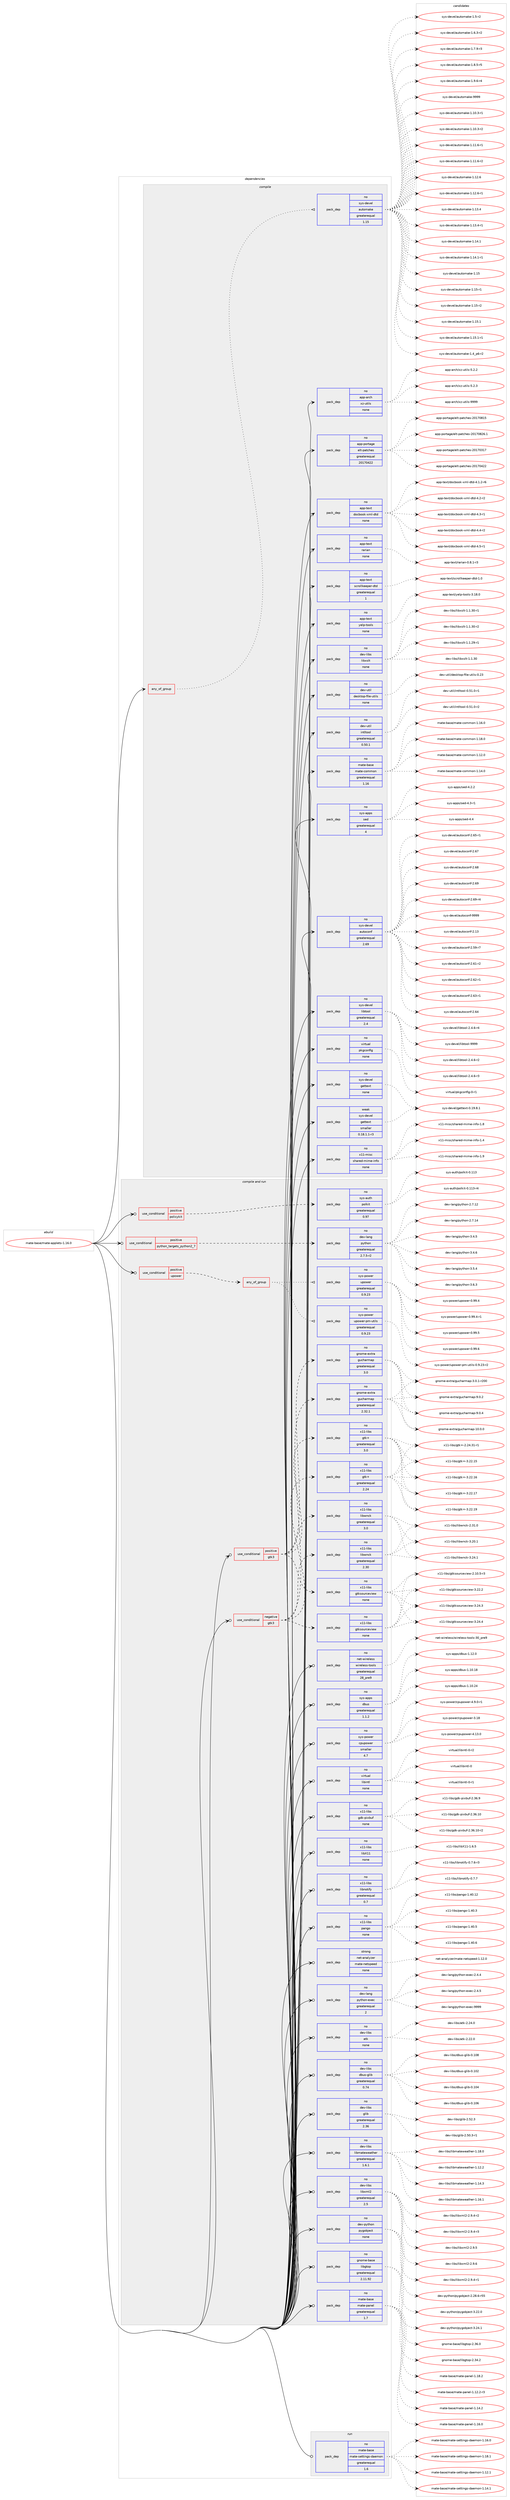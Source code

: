 digraph prolog {

# *************
# Graph options
# *************

newrank=true;
concentrate=true;
compound=true;
graph [rankdir=LR,fontname=Helvetica,fontsize=10,ranksep=1.5];#, ranksep=2.5, nodesep=0.2];
edge  [arrowhead=vee];
node  [fontname=Helvetica,fontsize=10];

# **********
# The ebuild
# **********

subgraph cluster_leftcol {
color=gray;
rank=same;
label=<<i>ebuild</i>>;
id [label="mate-base/mate-applets-1.16.0", color=red, width=4, href="../mate-base/mate-applets-1.16.0.svg"];
}

# ****************
# The dependencies
# ****************

subgraph cluster_midcol {
color=gray;
label=<<i>dependencies</i>>;
subgraph cluster_compile {
fillcolor="#eeeeee";
style=filled;
label=<<i>compile</i>>;
subgraph any5083 {
dependency345400 [label=<<TABLE BORDER="0" CELLBORDER="1" CELLSPACING="0" CELLPADDING="4"><TR><TD CELLPADDING="10">any_of_group</TD></TR></TABLE>>, shape=none, color=red];subgraph pack254135 {
dependency345401 [label=<<TABLE BORDER="0" CELLBORDER="1" CELLSPACING="0" CELLPADDING="4" WIDTH="220"><TR><TD ROWSPAN="6" CELLPADDING="30">pack_dep</TD></TR><TR><TD WIDTH="110">no</TD></TR><TR><TD>sys-devel</TD></TR><TR><TD>automake</TD></TR><TR><TD>greaterequal</TD></TR><TR><TD>1.15</TD></TR></TABLE>>, shape=none, color=blue];
}
dependency345400:e -> dependency345401:w [weight=20,style="dotted",arrowhead="oinv"];
}
id:e -> dependency345400:w [weight=20,style="solid",arrowhead="vee"];
subgraph pack254136 {
dependency345402 [label=<<TABLE BORDER="0" CELLBORDER="1" CELLSPACING="0" CELLPADDING="4" WIDTH="220"><TR><TD ROWSPAN="6" CELLPADDING="30">pack_dep</TD></TR><TR><TD WIDTH="110">no</TD></TR><TR><TD>app-arch</TD></TR><TR><TD>xz-utils</TD></TR><TR><TD>none</TD></TR><TR><TD></TD></TR></TABLE>>, shape=none, color=blue];
}
id:e -> dependency345402:w [weight=20,style="solid",arrowhead="vee"];
subgraph pack254137 {
dependency345403 [label=<<TABLE BORDER="0" CELLBORDER="1" CELLSPACING="0" CELLPADDING="4" WIDTH="220"><TR><TD ROWSPAN="6" CELLPADDING="30">pack_dep</TD></TR><TR><TD WIDTH="110">no</TD></TR><TR><TD>app-portage</TD></TR><TR><TD>elt-patches</TD></TR><TR><TD>greaterequal</TD></TR><TR><TD>20170422</TD></TR></TABLE>>, shape=none, color=blue];
}
id:e -> dependency345403:w [weight=20,style="solid",arrowhead="vee"];
subgraph pack254138 {
dependency345404 [label=<<TABLE BORDER="0" CELLBORDER="1" CELLSPACING="0" CELLPADDING="4" WIDTH="220"><TR><TD ROWSPAN="6" CELLPADDING="30">pack_dep</TD></TR><TR><TD WIDTH="110">no</TD></TR><TR><TD>app-text</TD></TR><TR><TD>docbook-xml-dtd</TD></TR><TR><TD>none</TD></TR><TR><TD></TD></TR></TABLE>>, shape=none, color=blue];
}
id:e -> dependency345404:w [weight=20,style="solid",arrowhead="vee"];
subgraph pack254139 {
dependency345405 [label=<<TABLE BORDER="0" CELLBORDER="1" CELLSPACING="0" CELLPADDING="4" WIDTH="220"><TR><TD ROWSPAN="6" CELLPADDING="30">pack_dep</TD></TR><TR><TD WIDTH="110">no</TD></TR><TR><TD>app-text</TD></TR><TR><TD>rarian</TD></TR><TR><TD>none</TD></TR><TR><TD></TD></TR></TABLE>>, shape=none, color=blue];
}
id:e -> dependency345405:w [weight=20,style="solid",arrowhead="vee"];
subgraph pack254140 {
dependency345406 [label=<<TABLE BORDER="0" CELLBORDER="1" CELLSPACING="0" CELLPADDING="4" WIDTH="220"><TR><TD ROWSPAN="6" CELLPADDING="30">pack_dep</TD></TR><TR><TD WIDTH="110">no</TD></TR><TR><TD>app-text</TD></TR><TR><TD>scrollkeeper-dtd</TD></TR><TR><TD>greaterequal</TD></TR><TR><TD>1</TD></TR></TABLE>>, shape=none, color=blue];
}
id:e -> dependency345406:w [weight=20,style="solid",arrowhead="vee"];
subgraph pack254141 {
dependency345407 [label=<<TABLE BORDER="0" CELLBORDER="1" CELLSPACING="0" CELLPADDING="4" WIDTH="220"><TR><TD ROWSPAN="6" CELLPADDING="30">pack_dep</TD></TR><TR><TD WIDTH="110">no</TD></TR><TR><TD>app-text</TD></TR><TR><TD>yelp-tools</TD></TR><TR><TD>none</TD></TR><TR><TD></TD></TR></TABLE>>, shape=none, color=blue];
}
id:e -> dependency345407:w [weight=20,style="solid",arrowhead="vee"];
subgraph pack254142 {
dependency345408 [label=<<TABLE BORDER="0" CELLBORDER="1" CELLSPACING="0" CELLPADDING="4" WIDTH="220"><TR><TD ROWSPAN="6" CELLPADDING="30">pack_dep</TD></TR><TR><TD WIDTH="110">no</TD></TR><TR><TD>dev-libs</TD></TR><TR><TD>libxslt</TD></TR><TR><TD>none</TD></TR><TR><TD></TD></TR></TABLE>>, shape=none, color=blue];
}
id:e -> dependency345408:w [weight=20,style="solid",arrowhead="vee"];
subgraph pack254143 {
dependency345409 [label=<<TABLE BORDER="0" CELLBORDER="1" CELLSPACING="0" CELLPADDING="4" WIDTH="220"><TR><TD ROWSPAN="6" CELLPADDING="30">pack_dep</TD></TR><TR><TD WIDTH="110">no</TD></TR><TR><TD>dev-util</TD></TR><TR><TD>desktop-file-utils</TD></TR><TR><TD>none</TD></TR><TR><TD></TD></TR></TABLE>>, shape=none, color=blue];
}
id:e -> dependency345409:w [weight=20,style="solid",arrowhead="vee"];
subgraph pack254144 {
dependency345410 [label=<<TABLE BORDER="0" CELLBORDER="1" CELLSPACING="0" CELLPADDING="4" WIDTH="220"><TR><TD ROWSPAN="6" CELLPADDING="30">pack_dep</TD></TR><TR><TD WIDTH="110">no</TD></TR><TR><TD>dev-util</TD></TR><TR><TD>intltool</TD></TR><TR><TD>greaterequal</TD></TR><TR><TD>0.50.1</TD></TR></TABLE>>, shape=none, color=blue];
}
id:e -> dependency345410:w [weight=20,style="solid",arrowhead="vee"];
subgraph pack254145 {
dependency345411 [label=<<TABLE BORDER="0" CELLBORDER="1" CELLSPACING="0" CELLPADDING="4" WIDTH="220"><TR><TD ROWSPAN="6" CELLPADDING="30">pack_dep</TD></TR><TR><TD WIDTH="110">no</TD></TR><TR><TD>mate-base</TD></TR><TR><TD>mate-common</TD></TR><TR><TD>greaterequal</TD></TR><TR><TD>1.16</TD></TR></TABLE>>, shape=none, color=blue];
}
id:e -> dependency345411:w [weight=20,style="solid",arrowhead="vee"];
subgraph pack254146 {
dependency345412 [label=<<TABLE BORDER="0" CELLBORDER="1" CELLSPACING="0" CELLPADDING="4" WIDTH="220"><TR><TD ROWSPAN="6" CELLPADDING="30">pack_dep</TD></TR><TR><TD WIDTH="110">no</TD></TR><TR><TD>sys-apps</TD></TR><TR><TD>sed</TD></TR><TR><TD>greaterequal</TD></TR><TR><TD>4</TD></TR></TABLE>>, shape=none, color=blue];
}
id:e -> dependency345412:w [weight=20,style="solid",arrowhead="vee"];
subgraph pack254147 {
dependency345413 [label=<<TABLE BORDER="0" CELLBORDER="1" CELLSPACING="0" CELLPADDING="4" WIDTH="220"><TR><TD ROWSPAN="6" CELLPADDING="30">pack_dep</TD></TR><TR><TD WIDTH="110">no</TD></TR><TR><TD>sys-devel</TD></TR><TR><TD>autoconf</TD></TR><TR><TD>greaterequal</TD></TR><TR><TD>2.69</TD></TR></TABLE>>, shape=none, color=blue];
}
id:e -> dependency345413:w [weight=20,style="solid",arrowhead="vee"];
subgraph pack254148 {
dependency345414 [label=<<TABLE BORDER="0" CELLBORDER="1" CELLSPACING="0" CELLPADDING="4" WIDTH="220"><TR><TD ROWSPAN="6" CELLPADDING="30">pack_dep</TD></TR><TR><TD WIDTH="110">no</TD></TR><TR><TD>sys-devel</TD></TR><TR><TD>gettext</TD></TR><TR><TD>none</TD></TR><TR><TD></TD></TR></TABLE>>, shape=none, color=blue];
}
id:e -> dependency345414:w [weight=20,style="solid",arrowhead="vee"];
subgraph pack254149 {
dependency345415 [label=<<TABLE BORDER="0" CELLBORDER="1" CELLSPACING="0" CELLPADDING="4" WIDTH="220"><TR><TD ROWSPAN="6" CELLPADDING="30">pack_dep</TD></TR><TR><TD WIDTH="110">no</TD></TR><TR><TD>sys-devel</TD></TR><TR><TD>libtool</TD></TR><TR><TD>greaterequal</TD></TR><TR><TD>2.4</TD></TR></TABLE>>, shape=none, color=blue];
}
id:e -> dependency345415:w [weight=20,style="solid",arrowhead="vee"];
subgraph pack254150 {
dependency345416 [label=<<TABLE BORDER="0" CELLBORDER="1" CELLSPACING="0" CELLPADDING="4" WIDTH="220"><TR><TD ROWSPAN="6" CELLPADDING="30">pack_dep</TD></TR><TR><TD WIDTH="110">no</TD></TR><TR><TD>virtual</TD></TR><TR><TD>pkgconfig</TD></TR><TR><TD>none</TD></TR><TR><TD></TD></TR></TABLE>>, shape=none, color=blue];
}
id:e -> dependency345416:w [weight=20,style="solid",arrowhead="vee"];
subgraph pack254151 {
dependency345417 [label=<<TABLE BORDER="0" CELLBORDER="1" CELLSPACING="0" CELLPADDING="4" WIDTH="220"><TR><TD ROWSPAN="6" CELLPADDING="30">pack_dep</TD></TR><TR><TD WIDTH="110">no</TD></TR><TR><TD>x11-misc</TD></TR><TR><TD>shared-mime-info</TD></TR><TR><TD>none</TD></TR><TR><TD></TD></TR></TABLE>>, shape=none, color=blue];
}
id:e -> dependency345417:w [weight=20,style="solid",arrowhead="vee"];
subgraph pack254152 {
dependency345418 [label=<<TABLE BORDER="0" CELLBORDER="1" CELLSPACING="0" CELLPADDING="4" WIDTH="220"><TR><TD ROWSPAN="6" CELLPADDING="30">pack_dep</TD></TR><TR><TD WIDTH="110">weak</TD></TR><TR><TD>sys-devel</TD></TR><TR><TD>gettext</TD></TR><TR><TD>smaller</TD></TR><TR><TD>0.18.1.1-r3</TD></TR></TABLE>>, shape=none, color=blue];
}
id:e -> dependency345418:w [weight=20,style="solid",arrowhead="vee"];
}
subgraph cluster_compileandrun {
fillcolor="#eeeeee";
style=filled;
label=<<i>compile and run</i>>;
subgraph cond86081 {
dependency345419 [label=<<TABLE BORDER="0" CELLBORDER="1" CELLSPACING="0" CELLPADDING="4"><TR><TD ROWSPAN="3" CELLPADDING="10">use_conditional</TD></TR><TR><TD>negative</TD></TR><TR><TD>gtk3</TD></TR></TABLE>>, shape=none, color=red];
subgraph pack254153 {
dependency345420 [label=<<TABLE BORDER="0" CELLBORDER="1" CELLSPACING="0" CELLPADDING="4" WIDTH="220"><TR><TD ROWSPAN="6" CELLPADDING="30">pack_dep</TD></TR><TR><TD WIDTH="110">no</TD></TR><TR><TD>gnome-extra</TD></TR><TR><TD>gucharmap</TD></TR><TR><TD>greaterequal</TD></TR><TR><TD>2.32.1</TD></TR></TABLE>>, shape=none, color=blue];
}
dependency345419:e -> dependency345420:w [weight=20,style="dashed",arrowhead="vee"];
subgraph pack254154 {
dependency345421 [label=<<TABLE BORDER="0" CELLBORDER="1" CELLSPACING="0" CELLPADDING="4" WIDTH="220"><TR><TD ROWSPAN="6" CELLPADDING="30">pack_dep</TD></TR><TR><TD WIDTH="110">no</TD></TR><TR><TD>x11-libs</TD></TR><TR><TD>gtk+</TD></TR><TR><TD>greaterequal</TD></TR><TR><TD>2.24</TD></TR></TABLE>>, shape=none, color=blue];
}
dependency345419:e -> dependency345421:w [weight=20,style="dashed",arrowhead="vee"];
subgraph pack254155 {
dependency345422 [label=<<TABLE BORDER="0" CELLBORDER="1" CELLSPACING="0" CELLPADDING="4" WIDTH="220"><TR><TD ROWSPAN="6" CELLPADDING="30">pack_dep</TD></TR><TR><TD WIDTH="110">no</TD></TR><TR><TD>x11-libs</TD></TR><TR><TD>gtksourceview</TD></TR><TR><TD>none</TD></TR><TR><TD></TD></TR></TABLE>>, shape=none, color=blue];
}
dependency345419:e -> dependency345422:w [weight=20,style="dashed",arrowhead="vee"];
subgraph pack254156 {
dependency345423 [label=<<TABLE BORDER="0" CELLBORDER="1" CELLSPACING="0" CELLPADDING="4" WIDTH="220"><TR><TD ROWSPAN="6" CELLPADDING="30">pack_dep</TD></TR><TR><TD WIDTH="110">no</TD></TR><TR><TD>x11-libs</TD></TR><TR><TD>libwnck</TD></TR><TR><TD>greaterequal</TD></TR><TR><TD>2.30</TD></TR></TABLE>>, shape=none, color=blue];
}
dependency345419:e -> dependency345423:w [weight=20,style="dashed",arrowhead="vee"];
}
id:e -> dependency345419:w [weight=20,style="solid",arrowhead="odotvee"];
subgraph cond86082 {
dependency345424 [label=<<TABLE BORDER="0" CELLBORDER="1" CELLSPACING="0" CELLPADDING="4"><TR><TD ROWSPAN="3" CELLPADDING="10">use_conditional</TD></TR><TR><TD>positive</TD></TR><TR><TD>gtk3</TD></TR></TABLE>>, shape=none, color=red];
subgraph pack254157 {
dependency345425 [label=<<TABLE BORDER="0" CELLBORDER="1" CELLSPACING="0" CELLPADDING="4" WIDTH="220"><TR><TD ROWSPAN="6" CELLPADDING="30">pack_dep</TD></TR><TR><TD WIDTH="110">no</TD></TR><TR><TD>gnome-extra</TD></TR><TR><TD>gucharmap</TD></TR><TR><TD>greaterequal</TD></TR><TR><TD>3.0</TD></TR></TABLE>>, shape=none, color=blue];
}
dependency345424:e -> dependency345425:w [weight=20,style="dashed",arrowhead="vee"];
subgraph pack254158 {
dependency345426 [label=<<TABLE BORDER="0" CELLBORDER="1" CELLSPACING="0" CELLPADDING="4" WIDTH="220"><TR><TD ROWSPAN="6" CELLPADDING="30">pack_dep</TD></TR><TR><TD WIDTH="110">no</TD></TR><TR><TD>x11-libs</TD></TR><TR><TD>gtk+</TD></TR><TR><TD>greaterequal</TD></TR><TR><TD>3.0</TD></TR></TABLE>>, shape=none, color=blue];
}
dependency345424:e -> dependency345426:w [weight=20,style="dashed",arrowhead="vee"];
subgraph pack254159 {
dependency345427 [label=<<TABLE BORDER="0" CELLBORDER="1" CELLSPACING="0" CELLPADDING="4" WIDTH="220"><TR><TD ROWSPAN="6" CELLPADDING="30">pack_dep</TD></TR><TR><TD WIDTH="110">no</TD></TR><TR><TD>x11-libs</TD></TR><TR><TD>gtksourceview</TD></TR><TR><TD>none</TD></TR><TR><TD></TD></TR></TABLE>>, shape=none, color=blue];
}
dependency345424:e -> dependency345427:w [weight=20,style="dashed",arrowhead="vee"];
subgraph pack254160 {
dependency345428 [label=<<TABLE BORDER="0" CELLBORDER="1" CELLSPACING="0" CELLPADDING="4" WIDTH="220"><TR><TD ROWSPAN="6" CELLPADDING="30">pack_dep</TD></TR><TR><TD WIDTH="110">no</TD></TR><TR><TD>x11-libs</TD></TR><TR><TD>libwnck</TD></TR><TR><TD>greaterequal</TD></TR><TR><TD>3.0</TD></TR></TABLE>>, shape=none, color=blue];
}
dependency345424:e -> dependency345428:w [weight=20,style="dashed",arrowhead="vee"];
}
id:e -> dependency345424:w [weight=20,style="solid",arrowhead="odotvee"];
subgraph cond86083 {
dependency345429 [label=<<TABLE BORDER="0" CELLBORDER="1" CELLSPACING="0" CELLPADDING="4"><TR><TD ROWSPAN="3" CELLPADDING="10">use_conditional</TD></TR><TR><TD>positive</TD></TR><TR><TD>policykit</TD></TR></TABLE>>, shape=none, color=red];
subgraph pack254161 {
dependency345430 [label=<<TABLE BORDER="0" CELLBORDER="1" CELLSPACING="0" CELLPADDING="4" WIDTH="220"><TR><TD ROWSPAN="6" CELLPADDING="30">pack_dep</TD></TR><TR><TD WIDTH="110">no</TD></TR><TR><TD>sys-auth</TD></TR><TR><TD>polkit</TD></TR><TR><TD>greaterequal</TD></TR><TR><TD>0.97</TD></TR></TABLE>>, shape=none, color=blue];
}
dependency345429:e -> dependency345430:w [weight=20,style="dashed",arrowhead="vee"];
}
id:e -> dependency345429:w [weight=20,style="solid",arrowhead="odotvee"];
subgraph cond86084 {
dependency345431 [label=<<TABLE BORDER="0" CELLBORDER="1" CELLSPACING="0" CELLPADDING="4"><TR><TD ROWSPAN="3" CELLPADDING="10">use_conditional</TD></TR><TR><TD>positive</TD></TR><TR><TD>python_targets_python2_7</TD></TR></TABLE>>, shape=none, color=red];
subgraph pack254162 {
dependency345432 [label=<<TABLE BORDER="0" CELLBORDER="1" CELLSPACING="0" CELLPADDING="4" WIDTH="220"><TR><TD ROWSPAN="6" CELLPADDING="30">pack_dep</TD></TR><TR><TD WIDTH="110">no</TD></TR><TR><TD>dev-lang</TD></TR><TR><TD>python</TD></TR><TR><TD>greaterequal</TD></TR><TR><TD>2.7.5-r2</TD></TR></TABLE>>, shape=none, color=blue];
}
dependency345431:e -> dependency345432:w [weight=20,style="dashed",arrowhead="vee"];
}
id:e -> dependency345431:w [weight=20,style="solid",arrowhead="odotvee"];
subgraph cond86085 {
dependency345433 [label=<<TABLE BORDER="0" CELLBORDER="1" CELLSPACING="0" CELLPADDING="4"><TR><TD ROWSPAN="3" CELLPADDING="10">use_conditional</TD></TR><TR><TD>positive</TD></TR><TR><TD>upower</TD></TR></TABLE>>, shape=none, color=red];
subgraph any5084 {
dependency345434 [label=<<TABLE BORDER="0" CELLBORDER="1" CELLSPACING="0" CELLPADDING="4"><TR><TD CELLPADDING="10">any_of_group</TD></TR></TABLE>>, shape=none, color=red];subgraph pack254163 {
dependency345435 [label=<<TABLE BORDER="0" CELLBORDER="1" CELLSPACING="0" CELLPADDING="4" WIDTH="220"><TR><TD ROWSPAN="6" CELLPADDING="30">pack_dep</TD></TR><TR><TD WIDTH="110">no</TD></TR><TR><TD>sys-power</TD></TR><TR><TD>upower</TD></TR><TR><TD>greaterequal</TD></TR><TR><TD>0.9.23</TD></TR></TABLE>>, shape=none, color=blue];
}
dependency345434:e -> dependency345435:w [weight=20,style="dotted",arrowhead="oinv"];
subgraph pack254164 {
dependency345436 [label=<<TABLE BORDER="0" CELLBORDER="1" CELLSPACING="0" CELLPADDING="4" WIDTH="220"><TR><TD ROWSPAN="6" CELLPADDING="30">pack_dep</TD></TR><TR><TD WIDTH="110">no</TD></TR><TR><TD>sys-power</TD></TR><TR><TD>upower-pm-utils</TD></TR><TR><TD>greaterequal</TD></TR><TR><TD>0.9.23</TD></TR></TABLE>>, shape=none, color=blue];
}
dependency345434:e -> dependency345436:w [weight=20,style="dotted",arrowhead="oinv"];
}
dependency345433:e -> dependency345434:w [weight=20,style="dashed",arrowhead="vee"];
}
id:e -> dependency345433:w [weight=20,style="solid",arrowhead="odotvee"];
subgraph pack254165 {
dependency345437 [label=<<TABLE BORDER="0" CELLBORDER="1" CELLSPACING="0" CELLPADDING="4" WIDTH="220"><TR><TD ROWSPAN="6" CELLPADDING="30">pack_dep</TD></TR><TR><TD WIDTH="110">no</TD></TR><TR><TD>dev-lang</TD></TR><TR><TD>python-exec</TD></TR><TR><TD>greaterequal</TD></TR><TR><TD>2</TD></TR></TABLE>>, shape=none, color=blue];
}
id:e -> dependency345437:w [weight=20,style="solid",arrowhead="odotvee"];
subgraph pack254166 {
dependency345438 [label=<<TABLE BORDER="0" CELLBORDER="1" CELLSPACING="0" CELLPADDING="4" WIDTH="220"><TR><TD ROWSPAN="6" CELLPADDING="30">pack_dep</TD></TR><TR><TD WIDTH="110">no</TD></TR><TR><TD>dev-libs</TD></TR><TR><TD>atk</TD></TR><TR><TD>none</TD></TR><TR><TD></TD></TR></TABLE>>, shape=none, color=blue];
}
id:e -> dependency345438:w [weight=20,style="solid",arrowhead="odotvee"];
subgraph pack254167 {
dependency345439 [label=<<TABLE BORDER="0" CELLBORDER="1" CELLSPACING="0" CELLPADDING="4" WIDTH="220"><TR><TD ROWSPAN="6" CELLPADDING="30">pack_dep</TD></TR><TR><TD WIDTH="110">no</TD></TR><TR><TD>dev-libs</TD></TR><TR><TD>dbus-glib</TD></TR><TR><TD>greaterequal</TD></TR><TR><TD>0.74</TD></TR></TABLE>>, shape=none, color=blue];
}
id:e -> dependency345439:w [weight=20,style="solid",arrowhead="odotvee"];
subgraph pack254168 {
dependency345440 [label=<<TABLE BORDER="0" CELLBORDER="1" CELLSPACING="0" CELLPADDING="4" WIDTH="220"><TR><TD ROWSPAN="6" CELLPADDING="30">pack_dep</TD></TR><TR><TD WIDTH="110">no</TD></TR><TR><TD>dev-libs</TD></TR><TR><TD>glib</TD></TR><TR><TD>greaterequal</TD></TR><TR><TD>2.36</TD></TR></TABLE>>, shape=none, color=blue];
}
id:e -> dependency345440:w [weight=20,style="solid",arrowhead="odotvee"];
subgraph pack254169 {
dependency345441 [label=<<TABLE BORDER="0" CELLBORDER="1" CELLSPACING="0" CELLPADDING="4" WIDTH="220"><TR><TD ROWSPAN="6" CELLPADDING="30">pack_dep</TD></TR><TR><TD WIDTH="110">no</TD></TR><TR><TD>dev-libs</TD></TR><TR><TD>libmateweather</TD></TR><TR><TD>greaterequal</TD></TR><TR><TD>1.6.1</TD></TR></TABLE>>, shape=none, color=blue];
}
id:e -> dependency345441:w [weight=20,style="solid",arrowhead="odotvee"];
subgraph pack254170 {
dependency345442 [label=<<TABLE BORDER="0" CELLBORDER="1" CELLSPACING="0" CELLPADDING="4" WIDTH="220"><TR><TD ROWSPAN="6" CELLPADDING="30">pack_dep</TD></TR><TR><TD WIDTH="110">no</TD></TR><TR><TD>dev-libs</TD></TR><TR><TD>libxml2</TD></TR><TR><TD>greaterequal</TD></TR><TR><TD>2.5</TD></TR></TABLE>>, shape=none, color=blue];
}
id:e -> dependency345442:w [weight=20,style="solid",arrowhead="odotvee"];
subgraph pack254171 {
dependency345443 [label=<<TABLE BORDER="0" CELLBORDER="1" CELLSPACING="0" CELLPADDING="4" WIDTH="220"><TR><TD ROWSPAN="6" CELLPADDING="30">pack_dep</TD></TR><TR><TD WIDTH="110">no</TD></TR><TR><TD>dev-python</TD></TR><TR><TD>pygobject</TD></TR><TR><TD>none</TD></TR><TR><TD></TD></TR></TABLE>>, shape=none, color=blue];
}
id:e -> dependency345443:w [weight=20,style="solid",arrowhead="odotvee"];
subgraph pack254172 {
dependency345444 [label=<<TABLE BORDER="0" CELLBORDER="1" CELLSPACING="0" CELLPADDING="4" WIDTH="220"><TR><TD ROWSPAN="6" CELLPADDING="30">pack_dep</TD></TR><TR><TD WIDTH="110">no</TD></TR><TR><TD>gnome-base</TD></TR><TR><TD>libgtop</TD></TR><TR><TD>greaterequal</TD></TR><TR><TD>2.11.92</TD></TR></TABLE>>, shape=none, color=blue];
}
id:e -> dependency345444:w [weight=20,style="solid",arrowhead="odotvee"];
subgraph pack254173 {
dependency345445 [label=<<TABLE BORDER="0" CELLBORDER="1" CELLSPACING="0" CELLPADDING="4" WIDTH="220"><TR><TD ROWSPAN="6" CELLPADDING="30">pack_dep</TD></TR><TR><TD WIDTH="110">no</TD></TR><TR><TD>mate-base</TD></TR><TR><TD>mate-panel</TD></TR><TR><TD>greaterequal</TD></TR><TR><TD>1.7</TD></TR></TABLE>>, shape=none, color=blue];
}
id:e -> dependency345445:w [weight=20,style="solid",arrowhead="odotvee"];
subgraph pack254174 {
dependency345446 [label=<<TABLE BORDER="0" CELLBORDER="1" CELLSPACING="0" CELLPADDING="4" WIDTH="220"><TR><TD ROWSPAN="6" CELLPADDING="30">pack_dep</TD></TR><TR><TD WIDTH="110">no</TD></TR><TR><TD>net-wireless</TD></TR><TR><TD>wireless-tools</TD></TR><TR><TD>greaterequal</TD></TR><TR><TD>28_pre9</TD></TR></TABLE>>, shape=none, color=blue];
}
id:e -> dependency345446:w [weight=20,style="solid",arrowhead="odotvee"];
subgraph pack254175 {
dependency345447 [label=<<TABLE BORDER="0" CELLBORDER="1" CELLSPACING="0" CELLPADDING="4" WIDTH="220"><TR><TD ROWSPAN="6" CELLPADDING="30">pack_dep</TD></TR><TR><TD WIDTH="110">no</TD></TR><TR><TD>sys-apps</TD></TR><TR><TD>dbus</TD></TR><TR><TD>greaterequal</TD></TR><TR><TD>1.1.2</TD></TR></TABLE>>, shape=none, color=blue];
}
id:e -> dependency345447:w [weight=20,style="solid",arrowhead="odotvee"];
subgraph pack254176 {
dependency345448 [label=<<TABLE BORDER="0" CELLBORDER="1" CELLSPACING="0" CELLPADDING="4" WIDTH="220"><TR><TD ROWSPAN="6" CELLPADDING="30">pack_dep</TD></TR><TR><TD WIDTH="110">no</TD></TR><TR><TD>sys-power</TD></TR><TR><TD>cpupower</TD></TR><TR><TD>smaller</TD></TR><TR><TD>4.7</TD></TR></TABLE>>, shape=none, color=blue];
}
id:e -> dependency345448:w [weight=20,style="solid",arrowhead="odotvee"];
subgraph pack254177 {
dependency345449 [label=<<TABLE BORDER="0" CELLBORDER="1" CELLSPACING="0" CELLPADDING="4" WIDTH="220"><TR><TD ROWSPAN="6" CELLPADDING="30">pack_dep</TD></TR><TR><TD WIDTH="110">no</TD></TR><TR><TD>virtual</TD></TR><TR><TD>libintl</TD></TR><TR><TD>none</TD></TR><TR><TD></TD></TR></TABLE>>, shape=none, color=blue];
}
id:e -> dependency345449:w [weight=20,style="solid",arrowhead="odotvee"];
subgraph pack254178 {
dependency345450 [label=<<TABLE BORDER="0" CELLBORDER="1" CELLSPACING="0" CELLPADDING="4" WIDTH="220"><TR><TD ROWSPAN="6" CELLPADDING="30">pack_dep</TD></TR><TR><TD WIDTH="110">no</TD></TR><TR><TD>x11-libs</TD></TR><TR><TD>gdk-pixbuf</TD></TR><TR><TD>none</TD></TR><TR><TD></TD></TR></TABLE>>, shape=none, color=blue];
}
id:e -> dependency345450:w [weight=20,style="solid",arrowhead="odotvee"];
subgraph pack254179 {
dependency345451 [label=<<TABLE BORDER="0" CELLBORDER="1" CELLSPACING="0" CELLPADDING="4" WIDTH="220"><TR><TD ROWSPAN="6" CELLPADDING="30">pack_dep</TD></TR><TR><TD WIDTH="110">no</TD></TR><TR><TD>x11-libs</TD></TR><TR><TD>libX11</TD></TR><TR><TD>none</TD></TR><TR><TD></TD></TR></TABLE>>, shape=none, color=blue];
}
id:e -> dependency345451:w [weight=20,style="solid",arrowhead="odotvee"];
subgraph pack254180 {
dependency345452 [label=<<TABLE BORDER="0" CELLBORDER="1" CELLSPACING="0" CELLPADDING="4" WIDTH="220"><TR><TD ROWSPAN="6" CELLPADDING="30">pack_dep</TD></TR><TR><TD WIDTH="110">no</TD></TR><TR><TD>x11-libs</TD></TR><TR><TD>libnotify</TD></TR><TR><TD>greaterequal</TD></TR><TR><TD>0.7</TD></TR></TABLE>>, shape=none, color=blue];
}
id:e -> dependency345452:w [weight=20,style="solid",arrowhead="odotvee"];
subgraph pack254181 {
dependency345453 [label=<<TABLE BORDER="0" CELLBORDER="1" CELLSPACING="0" CELLPADDING="4" WIDTH="220"><TR><TD ROWSPAN="6" CELLPADDING="30">pack_dep</TD></TR><TR><TD WIDTH="110">no</TD></TR><TR><TD>x11-libs</TD></TR><TR><TD>pango</TD></TR><TR><TD>none</TD></TR><TR><TD></TD></TR></TABLE>>, shape=none, color=blue];
}
id:e -> dependency345453:w [weight=20,style="solid",arrowhead="odotvee"];
subgraph pack254182 {
dependency345454 [label=<<TABLE BORDER="0" CELLBORDER="1" CELLSPACING="0" CELLPADDING="4" WIDTH="220"><TR><TD ROWSPAN="6" CELLPADDING="30">pack_dep</TD></TR><TR><TD WIDTH="110">strong</TD></TR><TR><TD>net-analyzer</TD></TR><TR><TD>mate-netspeed</TD></TR><TR><TD>none</TD></TR><TR><TD></TD></TR></TABLE>>, shape=none, color=blue];
}
id:e -> dependency345454:w [weight=20,style="solid",arrowhead="odotvee"];
}
subgraph cluster_run {
fillcolor="#eeeeee";
style=filled;
label=<<i>run</i>>;
subgraph pack254183 {
dependency345455 [label=<<TABLE BORDER="0" CELLBORDER="1" CELLSPACING="0" CELLPADDING="4" WIDTH="220"><TR><TD ROWSPAN="6" CELLPADDING="30">pack_dep</TD></TR><TR><TD WIDTH="110">no</TD></TR><TR><TD>mate-base</TD></TR><TR><TD>mate-settings-daemon</TD></TR><TR><TD>greaterequal</TD></TR><TR><TD>1.6</TD></TR></TABLE>>, shape=none, color=blue];
}
id:e -> dependency345455:w [weight=20,style="solid",arrowhead="odot"];
}
}

# **************
# The candidates
# **************

subgraph cluster_choices {
rank=same;
color=gray;
label=<<i>candidates</i>>;

subgraph choice254135 {
color=black;
nodesep=1;
choice11512111545100101118101108479711711611110997107101454946494846514511449 [label="sys-devel/automake-1.10.3-r1", color=red, width=4,href="../sys-devel/automake-1.10.3-r1.svg"];
choice11512111545100101118101108479711711611110997107101454946494846514511450 [label="sys-devel/automake-1.10.3-r2", color=red, width=4,href="../sys-devel/automake-1.10.3-r2.svg"];
choice11512111545100101118101108479711711611110997107101454946494946544511449 [label="sys-devel/automake-1.11.6-r1", color=red, width=4,href="../sys-devel/automake-1.11.6-r1.svg"];
choice11512111545100101118101108479711711611110997107101454946494946544511450 [label="sys-devel/automake-1.11.6-r2", color=red, width=4,href="../sys-devel/automake-1.11.6-r2.svg"];
choice1151211154510010111810110847971171161111099710710145494649504654 [label="sys-devel/automake-1.12.6", color=red, width=4,href="../sys-devel/automake-1.12.6.svg"];
choice11512111545100101118101108479711711611110997107101454946495046544511449 [label="sys-devel/automake-1.12.6-r1", color=red, width=4,href="../sys-devel/automake-1.12.6-r1.svg"];
choice1151211154510010111810110847971171161111099710710145494649514652 [label="sys-devel/automake-1.13.4", color=red, width=4,href="../sys-devel/automake-1.13.4.svg"];
choice11512111545100101118101108479711711611110997107101454946495146524511449 [label="sys-devel/automake-1.13.4-r1", color=red, width=4,href="../sys-devel/automake-1.13.4-r1.svg"];
choice1151211154510010111810110847971171161111099710710145494649524649 [label="sys-devel/automake-1.14.1", color=red, width=4,href="../sys-devel/automake-1.14.1.svg"];
choice11512111545100101118101108479711711611110997107101454946495246494511449 [label="sys-devel/automake-1.14.1-r1", color=red, width=4,href="../sys-devel/automake-1.14.1-r1.svg"];
choice115121115451001011181011084797117116111109971071014549464953 [label="sys-devel/automake-1.15", color=red, width=4,href="../sys-devel/automake-1.15.svg"];
choice1151211154510010111810110847971171161111099710710145494649534511449 [label="sys-devel/automake-1.15-r1", color=red, width=4,href="../sys-devel/automake-1.15-r1.svg"];
choice1151211154510010111810110847971171161111099710710145494649534511450 [label="sys-devel/automake-1.15-r2", color=red, width=4,href="../sys-devel/automake-1.15-r2.svg"];
choice1151211154510010111810110847971171161111099710710145494649534649 [label="sys-devel/automake-1.15.1", color=red, width=4,href="../sys-devel/automake-1.15.1.svg"];
choice11512111545100101118101108479711711611110997107101454946495346494511449 [label="sys-devel/automake-1.15.1-r1", color=red, width=4,href="../sys-devel/automake-1.15.1-r1.svg"];
choice115121115451001011181011084797117116111109971071014549465295112544511450 [label="sys-devel/automake-1.4_p6-r2", color=red, width=4,href="../sys-devel/automake-1.4_p6-r2.svg"];
choice11512111545100101118101108479711711611110997107101454946534511450 [label="sys-devel/automake-1.5-r2", color=red, width=4,href="../sys-devel/automake-1.5-r2.svg"];
choice115121115451001011181011084797117116111109971071014549465446514511450 [label="sys-devel/automake-1.6.3-r2", color=red, width=4,href="../sys-devel/automake-1.6.3-r2.svg"];
choice115121115451001011181011084797117116111109971071014549465546574511451 [label="sys-devel/automake-1.7.9-r3", color=red, width=4,href="../sys-devel/automake-1.7.9-r3.svg"];
choice115121115451001011181011084797117116111109971071014549465646534511453 [label="sys-devel/automake-1.8.5-r5", color=red, width=4,href="../sys-devel/automake-1.8.5-r5.svg"];
choice115121115451001011181011084797117116111109971071014549465746544511452 [label="sys-devel/automake-1.9.6-r4", color=red, width=4,href="../sys-devel/automake-1.9.6-r4.svg"];
choice115121115451001011181011084797117116111109971071014557575757 [label="sys-devel/automake-9999", color=red, width=4,href="../sys-devel/automake-9999.svg"];
dependency345401:e -> choice11512111545100101118101108479711711611110997107101454946494846514511449:w [style=dotted,weight="100"];
dependency345401:e -> choice11512111545100101118101108479711711611110997107101454946494846514511450:w [style=dotted,weight="100"];
dependency345401:e -> choice11512111545100101118101108479711711611110997107101454946494946544511449:w [style=dotted,weight="100"];
dependency345401:e -> choice11512111545100101118101108479711711611110997107101454946494946544511450:w [style=dotted,weight="100"];
dependency345401:e -> choice1151211154510010111810110847971171161111099710710145494649504654:w [style=dotted,weight="100"];
dependency345401:e -> choice11512111545100101118101108479711711611110997107101454946495046544511449:w [style=dotted,weight="100"];
dependency345401:e -> choice1151211154510010111810110847971171161111099710710145494649514652:w [style=dotted,weight="100"];
dependency345401:e -> choice11512111545100101118101108479711711611110997107101454946495146524511449:w [style=dotted,weight="100"];
dependency345401:e -> choice1151211154510010111810110847971171161111099710710145494649524649:w [style=dotted,weight="100"];
dependency345401:e -> choice11512111545100101118101108479711711611110997107101454946495246494511449:w [style=dotted,weight="100"];
dependency345401:e -> choice115121115451001011181011084797117116111109971071014549464953:w [style=dotted,weight="100"];
dependency345401:e -> choice1151211154510010111810110847971171161111099710710145494649534511449:w [style=dotted,weight="100"];
dependency345401:e -> choice1151211154510010111810110847971171161111099710710145494649534511450:w [style=dotted,weight="100"];
dependency345401:e -> choice1151211154510010111810110847971171161111099710710145494649534649:w [style=dotted,weight="100"];
dependency345401:e -> choice11512111545100101118101108479711711611110997107101454946495346494511449:w [style=dotted,weight="100"];
dependency345401:e -> choice115121115451001011181011084797117116111109971071014549465295112544511450:w [style=dotted,weight="100"];
dependency345401:e -> choice11512111545100101118101108479711711611110997107101454946534511450:w [style=dotted,weight="100"];
dependency345401:e -> choice115121115451001011181011084797117116111109971071014549465446514511450:w [style=dotted,weight="100"];
dependency345401:e -> choice115121115451001011181011084797117116111109971071014549465546574511451:w [style=dotted,weight="100"];
dependency345401:e -> choice115121115451001011181011084797117116111109971071014549465646534511453:w [style=dotted,weight="100"];
dependency345401:e -> choice115121115451001011181011084797117116111109971071014549465746544511452:w [style=dotted,weight="100"];
dependency345401:e -> choice115121115451001011181011084797117116111109971071014557575757:w [style=dotted,weight="100"];
}
subgraph choice254136 {
color=black;
nodesep=1;
choice971121124597114991044712012245117116105108115455346504650 [label="app-arch/xz-utils-5.2.2", color=red, width=4,href="../app-arch/xz-utils-5.2.2.svg"];
choice971121124597114991044712012245117116105108115455346504651 [label="app-arch/xz-utils-5.2.3", color=red, width=4,href="../app-arch/xz-utils-5.2.3.svg"];
choice9711211245971149910447120122451171161051081154557575757 [label="app-arch/xz-utils-9999", color=red, width=4,href="../app-arch/xz-utils-9999.svg"];
dependency345402:e -> choice971121124597114991044712012245117116105108115455346504650:w [style=dotted,weight="100"];
dependency345402:e -> choice971121124597114991044712012245117116105108115455346504651:w [style=dotted,weight="100"];
dependency345402:e -> choice9711211245971149910447120122451171161051081154557575757:w [style=dotted,weight="100"];
}
subgraph choice254137 {
color=black;
nodesep=1;
choice97112112451121111141169710310147101108116451129711699104101115455048495548514955 [label="app-portage/elt-patches-20170317", color=red, width=4,href="../app-portage/elt-patches-20170317.svg"];
choice97112112451121111141169710310147101108116451129711699104101115455048495548525050 [label="app-portage/elt-patches-20170422", color=red, width=4,href="../app-portage/elt-patches-20170422.svg"];
choice97112112451121111141169710310147101108116451129711699104101115455048495548564953 [label="app-portage/elt-patches-20170815", color=red, width=4,href="../app-portage/elt-patches-20170815.svg"];
choice971121124511211111411697103101471011081164511297116991041011154550484955485650544649 [label="app-portage/elt-patches-20170826.1", color=red, width=4,href="../app-portage/elt-patches-20170826.1.svg"];
dependency345403:e -> choice97112112451121111141169710310147101108116451129711699104101115455048495548514955:w [style=dotted,weight="100"];
dependency345403:e -> choice97112112451121111141169710310147101108116451129711699104101115455048495548525050:w [style=dotted,weight="100"];
dependency345403:e -> choice97112112451121111141169710310147101108116451129711699104101115455048495548564953:w [style=dotted,weight="100"];
dependency345403:e -> choice971121124511211111411697103101471011081164511297116991041011154550484955485650544649:w [style=dotted,weight="100"];
}
subgraph choice254138 {
color=black;
nodesep=1;
choice971121124511610112011647100111999811111110745120109108451001161004552464946504511454 [label="app-text/docbook-xml-dtd-4.1.2-r6", color=red, width=4,href="../app-text/docbook-xml-dtd-4.1.2-r6.svg"];
choice97112112451161011201164710011199981111111074512010910845100116100455246504511450 [label="app-text/docbook-xml-dtd-4.2-r2", color=red, width=4,href="../app-text/docbook-xml-dtd-4.2-r2.svg"];
choice97112112451161011201164710011199981111111074512010910845100116100455246514511449 [label="app-text/docbook-xml-dtd-4.3-r1", color=red, width=4,href="../app-text/docbook-xml-dtd-4.3-r1.svg"];
choice97112112451161011201164710011199981111111074512010910845100116100455246524511450 [label="app-text/docbook-xml-dtd-4.4-r2", color=red, width=4,href="../app-text/docbook-xml-dtd-4.4-r2.svg"];
choice97112112451161011201164710011199981111111074512010910845100116100455246534511449 [label="app-text/docbook-xml-dtd-4.5-r1", color=red, width=4,href="../app-text/docbook-xml-dtd-4.5-r1.svg"];
dependency345404:e -> choice971121124511610112011647100111999811111110745120109108451001161004552464946504511454:w [style=dotted,weight="100"];
dependency345404:e -> choice97112112451161011201164710011199981111111074512010910845100116100455246504511450:w [style=dotted,weight="100"];
dependency345404:e -> choice97112112451161011201164710011199981111111074512010910845100116100455246514511449:w [style=dotted,weight="100"];
dependency345404:e -> choice97112112451161011201164710011199981111111074512010910845100116100455246524511450:w [style=dotted,weight="100"];
dependency345404:e -> choice97112112451161011201164710011199981111111074512010910845100116100455246534511449:w [style=dotted,weight="100"];
}
subgraph choice254139 {
color=black;
nodesep=1;
choice97112112451161011201164711497114105971104548465646494511451 [label="app-text/rarian-0.8.1-r3", color=red, width=4,href="../app-text/rarian-0.8.1-r3.svg"];
dependency345405:e -> choice97112112451161011201164711497114105971104548465646494511451:w [style=dotted,weight="100"];
}
subgraph choice254140 {
color=black;
nodesep=1;
choice971121124511610112011647115991141111081081071011011121011144510011610045494648 [label="app-text/scrollkeeper-dtd-1.0", color=red, width=4,href="../app-text/scrollkeeper-dtd-1.0.svg"];
dependency345406:e -> choice971121124511610112011647115991141111081081071011011121011144510011610045494648:w [style=dotted,weight="100"];
}
subgraph choice254141 {
color=black;
nodesep=1;
choice9711211245116101120116471211011081124511611111110811545514649564648 [label="app-text/yelp-tools-3.18.0", color=red, width=4,href="../app-text/yelp-tools-3.18.0.svg"];
dependency345407:e -> choice9711211245116101120116471211011081124511611111110811545514649564648:w [style=dotted,weight="100"];
}
subgraph choice254142 {
color=black;
nodesep=1;
choice10010111845108105981154710810598120115108116454946494650574511449 [label="dev-libs/libxslt-1.1.29-r1", color=red, width=4,href="../dev-libs/libxslt-1.1.29-r1.svg"];
choice1001011184510810598115471081059812011510811645494649465148 [label="dev-libs/libxslt-1.1.30", color=red, width=4,href="../dev-libs/libxslt-1.1.30.svg"];
choice10010111845108105981154710810598120115108116454946494651484511449 [label="dev-libs/libxslt-1.1.30-r1", color=red, width=4,href="../dev-libs/libxslt-1.1.30-r1.svg"];
choice10010111845108105981154710810598120115108116454946494651484511450 [label="dev-libs/libxslt-1.1.30-r2", color=red, width=4,href="../dev-libs/libxslt-1.1.30-r2.svg"];
dependency345408:e -> choice10010111845108105981154710810598120115108116454946494650574511449:w [style=dotted,weight="100"];
dependency345408:e -> choice1001011184510810598115471081059812011510811645494649465148:w [style=dotted,weight="100"];
dependency345408:e -> choice10010111845108105981154710810598120115108116454946494651484511449:w [style=dotted,weight="100"];
dependency345408:e -> choice10010111845108105981154710810598120115108116454946494651484511450:w [style=dotted,weight="100"];
}
subgraph choice254143 {
color=black;
nodesep=1;
choice100101118451171161051084710010111510711611111245102105108101451171161051081154548465051 [label="dev-util/desktop-file-utils-0.23", color=red, width=4,href="../dev-util/desktop-file-utils-0.23.svg"];
dependency345409:e -> choice100101118451171161051084710010111510711611111245102105108101451171161051081154548465051:w [style=dotted,weight="100"];
}
subgraph choice254144 {
color=black;
nodesep=1;
choice1001011184511711610510847105110116108116111111108454846534946484511449 [label="dev-util/intltool-0.51.0-r1", color=red, width=4,href="../dev-util/intltool-0.51.0-r1.svg"];
choice1001011184511711610510847105110116108116111111108454846534946484511450 [label="dev-util/intltool-0.51.0-r2", color=red, width=4,href="../dev-util/intltool-0.51.0-r2.svg"];
dependency345410:e -> choice1001011184511711610510847105110116108116111111108454846534946484511449:w [style=dotted,weight="100"];
dependency345410:e -> choice1001011184511711610510847105110116108116111111108454846534946484511450:w [style=dotted,weight="100"];
}
subgraph choice254145 {
color=black;
nodesep=1;
choice109971161014598971151014710997116101459911110910911111045494649504648 [label="mate-base/mate-common-1.12.0", color=red, width=4,href="../mate-base/mate-common-1.12.0.svg"];
choice109971161014598971151014710997116101459911110910911111045494649524648 [label="mate-base/mate-common-1.14.0", color=red, width=4,href="../mate-base/mate-common-1.14.0.svg"];
choice109971161014598971151014710997116101459911110910911111045494649544648 [label="mate-base/mate-common-1.16.0", color=red, width=4,href="../mate-base/mate-common-1.16.0.svg"];
choice109971161014598971151014710997116101459911110910911111045494649564648 [label="mate-base/mate-common-1.18.0", color=red, width=4,href="../mate-base/mate-common-1.18.0.svg"];
dependency345411:e -> choice109971161014598971151014710997116101459911110910911111045494649504648:w [style=dotted,weight="100"];
dependency345411:e -> choice109971161014598971151014710997116101459911110910911111045494649524648:w [style=dotted,weight="100"];
dependency345411:e -> choice109971161014598971151014710997116101459911110910911111045494649544648:w [style=dotted,weight="100"];
dependency345411:e -> choice109971161014598971151014710997116101459911110910911111045494649564648:w [style=dotted,weight="100"];
}
subgraph choice254146 {
color=black;
nodesep=1;
choice115121115459711211211547115101100455246504650 [label="sys-apps/sed-4.2.2", color=red, width=4,href="../sys-apps/sed-4.2.2.svg"];
choice115121115459711211211547115101100455246514511449 [label="sys-apps/sed-4.3-r1", color=red, width=4,href="../sys-apps/sed-4.3-r1.svg"];
choice11512111545971121121154711510110045524652 [label="sys-apps/sed-4.4", color=red, width=4,href="../sys-apps/sed-4.4.svg"];
dependency345412:e -> choice115121115459711211211547115101100455246504650:w [style=dotted,weight="100"];
dependency345412:e -> choice115121115459711211211547115101100455246514511449:w [style=dotted,weight="100"];
dependency345412:e -> choice11512111545971121121154711510110045524652:w [style=dotted,weight="100"];
}
subgraph choice254147 {
color=black;
nodesep=1;
choice115121115451001011181011084797117116111991111101024550464951 [label="sys-devel/autoconf-2.13", color=red, width=4,href="../sys-devel/autoconf-2.13.svg"];
choice1151211154510010111810110847971171161119911111010245504653574511455 [label="sys-devel/autoconf-2.59-r7", color=red, width=4,href="../sys-devel/autoconf-2.59-r7.svg"];
choice1151211154510010111810110847971171161119911111010245504654494511450 [label="sys-devel/autoconf-2.61-r2", color=red, width=4,href="../sys-devel/autoconf-2.61-r2.svg"];
choice1151211154510010111810110847971171161119911111010245504654504511449 [label="sys-devel/autoconf-2.62-r1", color=red, width=4,href="../sys-devel/autoconf-2.62-r1.svg"];
choice1151211154510010111810110847971171161119911111010245504654514511449 [label="sys-devel/autoconf-2.63-r1", color=red, width=4,href="../sys-devel/autoconf-2.63-r1.svg"];
choice115121115451001011181011084797117116111991111101024550465452 [label="sys-devel/autoconf-2.64", color=red, width=4,href="../sys-devel/autoconf-2.64.svg"];
choice1151211154510010111810110847971171161119911111010245504654534511449 [label="sys-devel/autoconf-2.65-r1", color=red, width=4,href="../sys-devel/autoconf-2.65-r1.svg"];
choice115121115451001011181011084797117116111991111101024550465455 [label="sys-devel/autoconf-2.67", color=red, width=4,href="../sys-devel/autoconf-2.67.svg"];
choice115121115451001011181011084797117116111991111101024550465456 [label="sys-devel/autoconf-2.68", color=red, width=4,href="../sys-devel/autoconf-2.68.svg"];
choice115121115451001011181011084797117116111991111101024550465457 [label="sys-devel/autoconf-2.69", color=red, width=4,href="../sys-devel/autoconf-2.69.svg"];
choice1151211154510010111810110847971171161119911111010245504654574511452 [label="sys-devel/autoconf-2.69-r4", color=red, width=4,href="../sys-devel/autoconf-2.69-r4.svg"];
choice115121115451001011181011084797117116111991111101024557575757 [label="sys-devel/autoconf-9999", color=red, width=4,href="../sys-devel/autoconf-9999.svg"];
dependency345413:e -> choice115121115451001011181011084797117116111991111101024550464951:w [style=dotted,weight="100"];
dependency345413:e -> choice1151211154510010111810110847971171161119911111010245504653574511455:w [style=dotted,weight="100"];
dependency345413:e -> choice1151211154510010111810110847971171161119911111010245504654494511450:w [style=dotted,weight="100"];
dependency345413:e -> choice1151211154510010111810110847971171161119911111010245504654504511449:w [style=dotted,weight="100"];
dependency345413:e -> choice1151211154510010111810110847971171161119911111010245504654514511449:w [style=dotted,weight="100"];
dependency345413:e -> choice115121115451001011181011084797117116111991111101024550465452:w [style=dotted,weight="100"];
dependency345413:e -> choice1151211154510010111810110847971171161119911111010245504654534511449:w [style=dotted,weight="100"];
dependency345413:e -> choice115121115451001011181011084797117116111991111101024550465455:w [style=dotted,weight="100"];
dependency345413:e -> choice115121115451001011181011084797117116111991111101024550465456:w [style=dotted,weight="100"];
dependency345413:e -> choice115121115451001011181011084797117116111991111101024550465457:w [style=dotted,weight="100"];
dependency345413:e -> choice1151211154510010111810110847971171161119911111010245504654574511452:w [style=dotted,weight="100"];
dependency345413:e -> choice115121115451001011181011084797117116111991111101024557575757:w [style=dotted,weight="100"];
}
subgraph choice254148 {
color=black;
nodesep=1;
choice1151211154510010111810110847103101116116101120116454846495746564649 [label="sys-devel/gettext-0.19.8.1", color=red, width=4,href="../sys-devel/gettext-0.19.8.1.svg"];
dependency345414:e -> choice1151211154510010111810110847103101116116101120116454846495746564649:w [style=dotted,weight="100"];
}
subgraph choice254149 {
color=black;
nodesep=1;
choice1151211154510010111810110847108105981161111111084550465246544511450 [label="sys-devel/libtool-2.4.6-r2", color=red, width=4,href="../sys-devel/libtool-2.4.6-r2.svg"];
choice1151211154510010111810110847108105981161111111084550465246544511451 [label="sys-devel/libtool-2.4.6-r3", color=red, width=4,href="../sys-devel/libtool-2.4.6-r3.svg"];
choice1151211154510010111810110847108105981161111111084550465246544511452 [label="sys-devel/libtool-2.4.6-r4", color=red, width=4,href="../sys-devel/libtool-2.4.6-r4.svg"];
choice1151211154510010111810110847108105981161111111084557575757 [label="sys-devel/libtool-9999", color=red, width=4,href="../sys-devel/libtool-9999.svg"];
dependency345415:e -> choice1151211154510010111810110847108105981161111111084550465246544511450:w [style=dotted,weight="100"];
dependency345415:e -> choice1151211154510010111810110847108105981161111111084550465246544511451:w [style=dotted,weight="100"];
dependency345415:e -> choice1151211154510010111810110847108105981161111111084550465246544511452:w [style=dotted,weight="100"];
dependency345415:e -> choice1151211154510010111810110847108105981161111111084557575757:w [style=dotted,weight="100"];
}
subgraph choice254150 {
color=black;
nodesep=1;
choice11810511411611797108471121071039911111010210510345484511449 [label="virtual/pkgconfig-0-r1", color=red, width=4,href="../virtual/pkgconfig-0-r1.svg"];
dependency345416:e -> choice11810511411611797108471121071039911111010210510345484511449:w [style=dotted,weight="100"];
}
subgraph choice254151 {
color=black;
nodesep=1;
choice120494945109105115994711510497114101100451091051091014510511010211145494652 [label="x11-misc/shared-mime-info-1.4", color=red, width=4,href="../x11-misc/shared-mime-info-1.4.svg"];
choice120494945109105115994711510497114101100451091051091014510511010211145494656 [label="x11-misc/shared-mime-info-1.8", color=red, width=4,href="../x11-misc/shared-mime-info-1.8.svg"];
choice120494945109105115994711510497114101100451091051091014510511010211145494657 [label="x11-misc/shared-mime-info-1.9", color=red, width=4,href="../x11-misc/shared-mime-info-1.9.svg"];
dependency345417:e -> choice120494945109105115994711510497114101100451091051091014510511010211145494652:w [style=dotted,weight="100"];
dependency345417:e -> choice120494945109105115994711510497114101100451091051091014510511010211145494656:w [style=dotted,weight="100"];
dependency345417:e -> choice120494945109105115994711510497114101100451091051091014510511010211145494657:w [style=dotted,weight="100"];
}
subgraph choice254152 {
color=black;
nodesep=1;
choice1151211154510010111810110847103101116116101120116454846495746564649 [label="sys-devel/gettext-0.19.8.1", color=red, width=4,href="../sys-devel/gettext-0.19.8.1.svg"];
dependency345418:e -> choice1151211154510010111810110847103101116116101120116454846495746564649:w [style=dotted,weight="100"];
}
subgraph choice254153 {
color=black;
nodesep=1;
choice10311011110910145101120116114974710311799104971141099711245494846484648 [label="gnome-extra/gucharmap-10.0.0", color=red, width=4,href="../gnome-extra/gucharmap-10.0.0.svg"];
choice10311011110910145101120116114974710311799104971141099711245514648464945114504848 [label="gnome-extra/gucharmap-3.0.1-r200", color=red, width=4,href="../gnome-extra/gucharmap-3.0.1-r200.svg"];
choice103110111109101451011201161149747103117991049711410997112455746484650 [label="gnome-extra/gucharmap-9.0.2", color=red, width=4,href="../gnome-extra/gucharmap-9.0.2.svg"];
choice103110111109101451011201161149747103117991049711410997112455746484652 [label="gnome-extra/gucharmap-9.0.4", color=red, width=4,href="../gnome-extra/gucharmap-9.0.4.svg"];
dependency345420:e -> choice10311011110910145101120116114974710311799104971141099711245494846484648:w [style=dotted,weight="100"];
dependency345420:e -> choice10311011110910145101120116114974710311799104971141099711245514648464945114504848:w [style=dotted,weight="100"];
dependency345420:e -> choice103110111109101451011201161149747103117991049711410997112455746484650:w [style=dotted,weight="100"];
dependency345420:e -> choice103110111109101451011201161149747103117991049711410997112455746484652:w [style=dotted,weight="100"];
}
subgraph choice254154 {
color=black;
nodesep=1;
choice12049494510810598115471031161074345504650524651494511449 [label="x11-libs/gtk+-2.24.31-r1", color=red, width=4,href="../x11-libs/gtk+-2.24.31-r1.svg"];
choice1204949451081059811547103116107434551465050464953 [label="x11-libs/gtk+-3.22.15", color=red, width=4,href="../x11-libs/gtk+-3.22.15.svg"];
choice1204949451081059811547103116107434551465050464954 [label="x11-libs/gtk+-3.22.16", color=red, width=4,href="../x11-libs/gtk+-3.22.16.svg"];
choice1204949451081059811547103116107434551465050464955 [label="x11-libs/gtk+-3.22.17", color=red, width=4,href="../x11-libs/gtk+-3.22.17.svg"];
choice1204949451081059811547103116107434551465050464957 [label="x11-libs/gtk+-3.22.19", color=red, width=4,href="../x11-libs/gtk+-3.22.19.svg"];
dependency345421:e -> choice12049494510810598115471031161074345504650524651494511449:w [style=dotted,weight="100"];
dependency345421:e -> choice1204949451081059811547103116107434551465050464953:w [style=dotted,weight="100"];
dependency345421:e -> choice1204949451081059811547103116107434551465050464954:w [style=dotted,weight="100"];
dependency345421:e -> choice1204949451081059811547103116107434551465050464955:w [style=dotted,weight="100"];
dependency345421:e -> choice1204949451081059811547103116107434551465050464957:w [style=dotted,weight="100"];
}
subgraph choice254155 {
color=black;
nodesep=1;
choice120494945108105981154710311610711511111711499101118105101119455046494846534511451 [label="x11-libs/gtksourceview-2.10.5-r3", color=red, width=4,href="../x11-libs/gtksourceview-2.10.5-r3.svg"];
choice12049494510810598115471031161071151111171149910111810510111945514650504650 [label="x11-libs/gtksourceview-3.22.2", color=red, width=4,href="../x11-libs/gtksourceview-3.22.2.svg"];
choice12049494510810598115471031161071151111171149910111810510111945514650524651 [label="x11-libs/gtksourceview-3.24.3", color=red, width=4,href="../x11-libs/gtksourceview-3.24.3.svg"];
choice12049494510810598115471031161071151111171149910111810510111945514650524652 [label="x11-libs/gtksourceview-3.24.4", color=red, width=4,href="../x11-libs/gtksourceview-3.24.4.svg"];
dependency345422:e -> choice120494945108105981154710311610711511111711499101118105101119455046494846534511451:w [style=dotted,weight="100"];
dependency345422:e -> choice12049494510810598115471031161071151111171149910111810510111945514650504650:w [style=dotted,weight="100"];
dependency345422:e -> choice12049494510810598115471031161071151111171149910111810510111945514650524651:w [style=dotted,weight="100"];
dependency345422:e -> choice12049494510810598115471031161071151111171149910111810510111945514650524652:w [style=dotted,weight="100"];
}
subgraph choice254156 {
color=black;
nodesep=1;
choice1204949451081059811547108105981191109910745504651494648 [label="x11-libs/libwnck-2.31.0", color=red, width=4,href="../x11-libs/libwnck-2.31.0.svg"];
choice1204949451081059811547108105981191109910745514650484649 [label="x11-libs/libwnck-3.20.1", color=red, width=4,href="../x11-libs/libwnck-3.20.1.svg"];
choice1204949451081059811547108105981191109910745514650524649 [label="x11-libs/libwnck-3.24.1", color=red, width=4,href="../x11-libs/libwnck-3.24.1.svg"];
dependency345423:e -> choice1204949451081059811547108105981191109910745504651494648:w [style=dotted,weight="100"];
dependency345423:e -> choice1204949451081059811547108105981191109910745514650484649:w [style=dotted,weight="100"];
dependency345423:e -> choice1204949451081059811547108105981191109910745514650524649:w [style=dotted,weight="100"];
}
subgraph choice254157 {
color=black;
nodesep=1;
choice10311011110910145101120116114974710311799104971141099711245494846484648 [label="gnome-extra/gucharmap-10.0.0", color=red, width=4,href="../gnome-extra/gucharmap-10.0.0.svg"];
choice10311011110910145101120116114974710311799104971141099711245514648464945114504848 [label="gnome-extra/gucharmap-3.0.1-r200", color=red, width=4,href="../gnome-extra/gucharmap-3.0.1-r200.svg"];
choice103110111109101451011201161149747103117991049711410997112455746484650 [label="gnome-extra/gucharmap-9.0.2", color=red, width=4,href="../gnome-extra/gucharmap-9.0.2.svg"];
choice103110111109101451011201161149747103117991049711410997112455746484652 [label="gnome-extra/gucharmap-9.0.4", color=red, width=4,href="../gnome-extra/gucharmap-9.0.4.svg"];
dependency345425:e -> choice10311011110910145101120116114974710311799104971141099711245494846484648:w [style=dotted,weight="100"];
dependency345425:e -> choice10311011110910145101120116114974710311799104971141099711245514648464945114504848:w [style=dotted,weight="100"];
dependency345425:e -> choice103110111109101451011201161149747103117991049711410997112455746484650:w [style=dotted,weight="100"];
dependency345425:e -> choice103110111109101451011201161149747103117991049711410997112455746484652:w [style=dotted,weight="100"];
}
subgraph choice254158 {
color=black;
nodesep=1;
choice12049494510810598115471031161074345504650524651494511449 [label="x11-libs/gtk+-2.24.31-r1", color=red, width=4,href="../x11-libs/gtk+-2.24.31-r1.svg"];
choice1204949451081059811547103116107434551465050464953 [label="x11-libs/gtk+-3.22.15", color=red, width=4,href="../x11-libs/gtk+-3.22.15.svg"];
choice1204949451081059811547103116107434551465050464954 [label="x11-libs/gtk+-3.22.16", color=red, width=4,href="../x11-libs/gtk+-3.22.16.svg"];
choice1204949451081059811547103116107434551465050464955 [label="x11-libs/gtk+-3.22.17", color=red, width=4,href="../x11-libs/gtk+-3.22.17.svg"];
choice1204949451081059811547103116107434551465050464957 [label="x11-libs/gtk+-3.22.19", color=red, width=4,href="../x11-libs/gtk+-3.22.19.svg"];
dependency345426:e -> choice12049494510810598115471031161074345504650524651494511449:w [style=dotted,weight="100"];
dependency345426:e -> choice1204949451081059811547103116107434551465050464953:w [style=dotted,weight="100"];
dependency345426:e -> choice1204949451081059811547103116107434551465050464954:w [style=dotted,weight="100"];
dependency345426:e -> choice1204949451081059811547103116107434551465050464955:w [style=dotted,weight="100"];
dependency345426:e -> choice1204949451081059811547103116107434551465050464957:w [style=dotted,weight="100"];
}
subgraph choice254159 {
color=black;
nodesep=1;
choice120494945108105981154710311610711511111711499101118105101119455046494846534511451 [label="x11-libs/gtksourceview-2.10.5-r3", color=red, width=4,href="../x11-libs/gtksourceview-2.10.5-r3.svg"];
choice12049494510810598115471031161071151111171149910111810510111945514650504650 [label="x11-libs/gtksourceview-3.22.2", color=red, width=4,href="../x11-libs/gtksourceview-3.22.2.svg"];
choice12049494510810598115471031161071151111171149910111810510111945514650524651 [label="x11-libs/gtksourceview-3.24.3", color=red, width=4,href="../x11-libs/gtksourceview-3.24.3.svg"];
choice12049494510810598115471031161071151111171149910111810510111945514650524652 [label="x11-libs/gtksourceview-3.24.4", color=red, width=4,href="../x11-libs/gtksourceview-3.24.4.svg"];
dependency345427:e -> choice120494945108105981154710311610711511111711499101118105101119455046494846534511451:w [style=dotted,weight="100"];
dependency345427:e -> choice12049494510810598115471031161071151111171149910111810510111945514650504650:w [style=dotted,weight="100"];
dependency345427:e -> choice12049494510810598115471031161071151111171149910111810510111945514650524651:w [style=dotted,weight="100"];
dependency345427:e -> choice12049494510810598115471031161071151111171149910111810510111945514650524652:w [style=dotted,weight="100"];
}
subgraph choice254160 {
color=black;
nodesep=1;
choice1204949451081059811547108105981191109910745504651494648 [label="x11-libs/libwnck-2.31.0", color=red, width=4,href="../x11-libs/libwnck-2.31.0.svg"];
choice1204949451081059811547108105981191109910745514650484649 [label="x11-libs/libwnck-3.20.1", color=red, width=4,href="../x11-libs/libwnck-3.20.1.svg"];
choice1204949451081059811547108105981191109910745514650524649 [label="x11-libs/libwnck-3.24.1", color=red, width=4,href="../x11-libs/libwnck-3.24.1.svg"];
dependency345428:e -> choice1204949451081059811547108105981191109910745504651494648:w [style=dotted,weight="100"];
dependency345428:e -> choice1204949451081059811547108105981191109910745514650484649:w [style=dotted,weight="100"];
dependency345428:e -> choice1204949451081059811547108105981191109910745514650524649:w [style=dotted,weight="100"];
}
subgraph choice254161 {
color=black;
nodesep=1;
choice115121115459711711610447112111108107105116454846494951 [label="sys-auth/polkit-0.113", color=red, width=4,href="../sys-auth/polkit-0.113.svg"];
choice1151211154597117116104471121111081071051164548464949514511452 [label="sys-auth/polkit-0.113-r4", color=red, width=4,href="../sys-auth/polkit-0.113-r4.svg"];
dependency345430:e -> choice115121115459711711610447112111108107105116454846494951:w [style=dotted,weight="100"];
dependency345430:e -> choice1151211154597117116104471121111081071051164548464949514511452:w [style=dotted,weight="100"];
}
subgraph choice254162 {
color=black;
nodesep=1;
choice10010111845108971101034711212111610411111045504655464950 [label="dev-lang/python-2.7.12", color=red, width=4,href="../dev-lang/python-2.7.12.svg"];
choice10010111845108971101034711212111610411111045504655464952 [label="dev-lang/python-2.7.14", color=red, width=4,href="../dev-lang/python-2.7.14.svg"];
choice100101118451089711010347112121116104111110455146524653 [label="dev-lang/python-3.4.5", color=red, width=4,href="../dev-lang/python-3.4.5.svg"];
choice100101118451089711010347112121116104111110455146524654 [label="dev-lang/python-3.4.6", color=red, width=4,href="../dev-lang/python-3.4.6.svg"];
choice100101118451089711010347112121116104111110455146534652 [label="dev-lang/python-3.5.4", color=red, width=4,href="../dev-lang/python-3.5.4.svg"];
choice100101118451089711010347112121116104111110455146544651 [label="dev-lang/python-3.6.3", color=red, width=4,href="../dev-lang/python-3.6.3.svg"];
dependency345432:e -> choice10010111845108971101034711212111610411111045504655464950:w [style=dotted,weight="100"];
dependency345432:e -> choice10010111845108971101034711212111610411111045504655464952:w [style=dotted,weight="100"];
dependency345432:e -> choice100101118451089711010347112121116104111110455146524653:w [style=dotted,weight="100"];
dependency345432:e -> choice100101118451089711010347112121116104111110455146524654:w [style=dotted,weight="100"];
dependency345432:e -> choice100101118451089711010347112121116104111110455146534652:w [style=dotted,weight="100"];
dependency345432:e -> choice100101118451089711010347112121116104111110455146544651:w [style=dotted,weight="100"];
}
subgraph choice254163 {
color=black;
nodesep=1;
choice115121115451121111191011144711711211111910111445484657574652 [label="sys-power/upower-0.99.4", color=red, width=4,href="../sys-power/upower-0.99.4.svg"];
choice1151211154511211111910111447117112111119101114454846575746524511449 [label="sys-power/upower-0.99.4-r1", color=red, width=4,href="../sys-power/upower-0.99.4-r1.svg"];
choice115121115451121111191011144711711211111910111445484657574653 [label="sys-power/upower-0.99.5", color=red, width=4,href="../sys-power/upower-0.99.5.svg"];
choice115121115451121111191011144711711211111910111445484657574654 [label="sys-power/upower-0.99.6", color=red, width=4,href="../sys-power/upower-0.99.6.svg"];
dependency345435:e -> choice115121115451121111191011144711711211111910111445484657574652:w [style=dotted,weight="100"];
dependency345435:e -> choice1151211154511211111910111447117112111119101114454846575746524511449:w [style=dotted,weight="100"];
dependency345435:e -> choice115121115451121111191011144711711211111910111445484657574653:w [style=dotted,weight="100"];
dependency345435:e -> choice115121115451121111191011144711711211111910111445484657574654:w [style=dotted,weight="100"];
}
subgraph choice254164 {
color=black;
nodesep=1;
choice11512111545112111119101114471171121111191011144511210945117116105108115454846574650514511450 [label="sys-power/upower-pm-utils-0.9.23-r2", color=red, width=4,href="../sys-power/upower-pm-utils-0.9.23-r2.svg"];
dependency345436:e -> choice11512111545112111119101114471171121111191011144511210945117116105108115454846574650514511450:w [style=dotted,weight="100"];
}
subgraph choice254165 {
color=black;
nodesep=1;
choice1001011184510897110103471121211161041111104510112010199455046524652 [label="dev-lang/python-exec-2.4.4", color=red, width=4,href="../dev-lang/python-exec-2.4.4.svg"];
choice1001011184510897110103471121211161041111104510112010199455046524653 [label="dev-lang/python-exec-2.4.5", color=red, width=4,href="../dev-lang/python-exec-2.4.5.svg"];
choice10010111845108971101034711212111610411111045101120101994557575757 [label="dev-lang/python-exec-9999", color=red, width=4,href="../dev-lang/python-exec-9999.svg"];
dependency345437:e -> choice1001011184510897110103471121211161041111104510112010199455046524652:w [style=dotted,weight="100"];
dependency345437:e -> choice1001011184510897110103471121211161041111104510112010199455046524653:w [style=dotted,weight="100"];
dependency345437:e -> choice10010111845108971101034711212111610411111045101120101994557575757:w [style=dotted,weight="100"];
}
subgraph choice254166 {
color=black;
nodesep=1;
choice1001011184510810598115479711610745504650504648 [label="dev-libs/atk-2.22.0", color=red, width=4,href="../dev-libs/atk-2.22.0.svg"];
choice1001011184510810598115479711610745504650524648 [label="dev-libs/atk-2.24.0", color=red, width=4,href="../dev-libs/atk-2.24.0.svg"];
dependency345438:e -> choice1001011184510810598115479711610745504650504648:w [style=dotted,weight="100"];
dependency345438:e -> choice1001011184510810598115479711610745504650524648:w [style=dotted,weight="100"];
}
subgraph choice254167 {
color=black;
nodesep=1;
choice100101118451081059811547100981171154510310810598454846494850 [label="dev-libs/dbus-glib-0.102", color=red, width=4,href="../dev-libs/dbus-glib-0.102.svg"];
choice100101118451081059811547100981171154510310810598454846494852 [label="dev-libs/dbus-glib-0.104", color=red, width=4,href="../dev-libs/dbus-glib-0.104.svg"];
choice100101118451081059811547100981171154510310810598454846494854 [label="dev-libs/dbus-glib-0.106", color=red, width=4,href="../dev-libs/dbus-glib-0.106.svg"];
choice100101118451081059811547100981171154510310810598454846494856 [label="dev-libs/dbus-glib-0.108", color=red, width=4,href="../dev-libs/dbus-glib-0.108.svg"];
dependency345439:e -> choice100101118451081059811547100981171154510310810598454846494850:w [style=dotted,weight="100"];
dependency345439:e -> choice100101118451081059811547100981171154510310810598454846494852:w [style=dotted,weight="100"];
dependency345439:e -> choice100101118451081059811547100981171154510310810598454846494854:w [style=dotted,weight="100"];
dependency345439:e -> choice100101118451081059811547100981171154510310810598454846494856:w [style=dotted,weight="100"];
}
subgraph choice254168 {
color=black;
nodesep=1;
choice10010111845108105981154710310810598455046534846514511449 [label="dev-libs/glib-2.50.3-r1", color=red, width=4,href="../dev-libs/glib-2.50.3-r1.svg"];
choice1001011184510810598115471031081059845504653504651 [label="dev-libs/glib-2.52.3", color=red, width=4,href="../dev-libs/glib-2.52.3.svg"];
dependency345440:e -> choice10010111845108105981154710310810598455046534846514511449:w [style=dotted,weight="100"];
dependency345440:e -> choice1001011184510810598115471031081059845504653504651:w [style=dotted,weight="100"];
}
subgraph choice254169 {
color=black;
nodesep=1;
choice10010111845108105981154710810598109971161011191019711610410111445494649504650 [label="dev-libs/libmateweather-1.12.2", color=red, width=4,href="../dev-libs/libmateweather-1.12.2.svg"];
choice10010111845108105981154710810598109971161011191019711610410111445494649524651 [label="dev-libs/libmateweather-1.14.3", color=red, width=4,href="../dev-libs/libmateweather-1.14.3.svg"];
choice10010111845108105981154710810598109971161011191019711610410111445494649544649 [label="dev-libs/libmateweather-1.16.1", color=red, width=4,href="../dev-libs/libmateweather-1.16.1.svg"];
choice10010111845108105981154710810598109971161011191019711610410111445494649564648 [label="dev-libs/libmateweather-1.18.0", color=red, width=4,href="../dev-libs/libmateweather-1.18.0.svg"];
dependency345441:e -> choice10010111845108105981154710810598109971161011191019711610410111445494649504650:w [style=dotted,weight="100"];
dependency345441:e -> choice10010111845108105981154710810598109971161011191019711610410111445494649524651:w [style=dotted,weight="100"];
dependency345441:e -> choice10010111845108105981154710810598109971161011191019711610410111445494649544649:w [style=dotted,weight="100"];
dependency345441:e -> choice10010111845108105981154710810598109971161011191019711610410111445494649564648:w [style=dotted,weight="100"];
}
subgraph choice254170 {
color=black;
nodesep=1;
choice10010111845108105981154710810598120109108504550465746524511449 [label="dev-libs/libxml2-2.9.4-r1", color=red, width=4,href="../dev-libs/libxml2-2.9.4-r1.svg"];
choice10010111845108105981154710810598120109108504550465746524511450 [label="dev-libs/libxml2-2.9.4-r2", color=red, width=4,href="../dev-libs/libxml2-2.9.4-r2.svg"];
choice10010111845108105981154710810598120109108504550465746524511451 [label="dev-libs/libxml2-2.9.4-r3", color=red, width=4,href="../dev-libs/libxml2-2.9.4-r3.svg"];
choice1001011184510810598115471081059812010910850455046574653 [label="dev-libs/libxml2-2.9.5", color=red, width=4,href="../dev-libs/libxml2-2.9.5.svg"];
choice1001011184510810598115471081059812010910850455046574654 [label="dev-libs/libxml2-2.9.6", color=red, width=4,href="../dev-libs/libxml2-2.9.6.svg"];
dependency345442:e -> choice10010111845108105981154710810598120109108504550465746524511449:w [style=dotted,weight="100"];
dependency345442:e -> choice10010111845108105981154710810598120109108504550465746524511450:w [style=dotted,weight="100"];
dependency345442:e -> choice10010111845108105981154710810598120109108504550465746524511451:w [style=dotted,weight="100"];
dependency345442:e -> choice1001011184510810598115471081059812010910850455046574653:w [style=dotted,weight="100"];
dependency345442:e -> choice1001011184510810598115471081059812010910850455046574654:w [style=dotted,weight="100"];
}
subgraph choice254171 {
color=black;
nodesep=1;
choice1001011184511212111610411111047112121103111981061019911645504650564654451145353 [label="dev-python/pygobject-2.28.6-r55", color=red, width=4,href="../dev-python/pygobject-2.28.6-r55.svg"];
choice1001011184511212111610411111047112121103111981061019911645514650504648 [label="dev-python/pygobject-3.22.0", color=red, width=4,href="../dev-python/pygobject-3.22.0.svg"];
choice1001011184511212111610411111047112121103111981061019911645514650524649 [label="dev-python/pygobject-3.24.1", color=red, width=4,href="../dev-python/pygobject-3.24.1.svg"];
dependency345443:e -> choice1001011184511212111610411111047112121103111981061019911645504650564654451145353:w [style=dotted,weight="100"];
dependency345443:e -> choice1001011184511212111610411111047112121103111981061019911645514650504648:w [style=dotted,weight="100"];
dependency345443:e -> choice1001011184511212111610411111047112121103111981061019911645514650524649:w [style=dotted,weight="100"];
}
subgraph choice254172 {
color=black;
nodesep=1;
choice103110111109101459897115101471081059810311611111245504651524650 [label="gnome-base/libgtop-2.34.2", color=red, width=4,href="../gnome-base/libgtop-2.34.2.svg"];
choice103110111109101459897115101471081059810311611111245504651544648 [label="gnome-base/libgtop-2.36.0", color=red, width=4,href="../gnome-base/libgtop-2.36.0.svg"];
dependency345444:e -> choice103110111109101459897115101471081059810311611111245504651524650:w [style=dotted,weight="100"];
dependency345444:e -> choice103110111109101459897115101471081059810311611111245504651544648:w [style=dotted,weight="100"];
}
subgraph choice254173 {
color=black;
nodesep=1;
choice1099711610145989711510147109971161014511297110101108454946495046504511451 [label="mate-base/mate-panel-1.12.2-r3", color=red, width=4,href="../mate-base/mate-panel-1.12.2-r3.svg"];
choice109971161014598971151014710997116101451129711010110845494649524650 [label="mate-base/mate-panel-1.14.2", color=red, width=4,href="../mate-base/mate-panel-1.14.2.svg"];
choice109971161014598971151014710997116101451129711010110845494649544648 [label="mate-base/mate-panel-1.16.0", color=red, width=4,href="../mate-base/mate-panel-1.16.0.svg"];
choice109971161014598971151014710997116101451129711010110845494649564650 [label="mate-base/mate-panel-1.18.2", color=red, width=4,href="../mate-base/mate-panel-1.18.2.svg"];
dependency345445:e -> choice1099711610145989711510147109971161014511297110101108454946495046504511451:w [style=dotted,weight="100"];
dependency345445:e -> choice109971161014598971151014710997116101451129711010110845494649524650:w [style=dotted,weight="100"];
dependency345445:e -> choice109971161014598971151014710997116101451129711010110845494649544648:w [style=dotted,weight="100"];
dependency345445:e -> choice109971161014598971151014710997116101451129711010110845494649564650:w [style=dotted,weight="100"];
}
subgraph choice254174 {
color=black;
nodesep=1;
choice1101011164511910511410110810111511547119105114101108101115115451161111111081154551489511211410157 [label="net-wireless/wireless-tools-30_pre9", color=red, width=4,href="../net-wireless/wireless-tools-30_pre9.svg"];
dependency345446:e -> choice1101011164511910511410110810111511547119105114101108101115115451161111111081154551489511211410157:w [style=dotted,weight="100"];
}
subgraph choice254175 {
color=black;
nodesep=1;
choice115121115459711211211547100981171154549464948464956 [label="sys-apps/dbus-1.10.18", color=red, width=4,href="../sys-apps/dbus-1.10.18.svg"];
choice115121115459711211211547100981171154549464948465052 [label="sys-apps/dbus-1.10.24", color=red, width=4,href="../sys-apps/dbus-1.10.24.svg"];
choice1151211154597112112115471009811711545494649504648 [label="sys-apps/dbus-1.12.0", color=red, width=4,href="../sys-apps/dbus-1.12.0.svg"];
dependency345447:e -> choice115121115459711211211547100981171154549464948464956:w [style=dotted,weight="100"];
dependency345447:e -> choice115121115459711211211547100981171154549464948465052:w [style=dotted,weight="100"];
dependency345447:e -> choice1151211154597112112115471009811711545494649504648:w [style=dotted,weight="100"];
}
subgraph choice254176 {
color=black;
nodesep=1;
choice1151211154511211111910111447991121171121111191011144551464956 [label="sys-power/cpupower-3.18", color=red, width=4,href="../sys-power/cpupower-3.18.svg"];
choice11512111545112111119101114479911211711211111910111445524649514648 [label="sys-power/cpupower-4.13.0", color=red, width=4,href="../sys-power/cpupower-4.13.0.svg"];
choice1151211154511211111910111447991121171121111191011144552465746484511449 [label="sys-power/cpupower-4.9.0-r1", color=red, width=4,href="../sys-power/cpupower-4.9.0-r1.svg"];
dependency345448:e -> choice1151211154511211111910111447991121171121111191011144551464956:w [style=dotted,weight="100"];
dependency345448:e -> choice11512111545112111119101114479911211711211111910111445524649514648:w [style=dotted,weight="100"];
dependency345448:e -> choice1151211154511211111910111447991121171121111191011144552465746484511449:w [style=dotted,weight="100"];
}
subgraph choice254177 {
color=black;
nodesep=1;
choice1181051141161179710847108105981051101161084548 [label="virtual/libintl-0", color=red, width=4,href="../virtual/libintl-0.svg"];
choice11810511411611797108471081059810511011610845484511449 [label="virtual/libintl-0-r1", color=red, width=4,href="../virtual/libintl-0-r1.svg"];
choice11810511411611797108471081059810511011610845484511450 [label="virtual/libintl-0-r2", color=red, width=4,href="../virtual/libintl-0-r2.svg"];
dependency345449:e -> choice1181051141161179710847108105981051101161084548:w [style=dotted,weight="100"];
dependency345449:e -> choice11810511411611797108471081059810511011610845484511449:w [style=dotted,weight="100"];
dependency345449:e -> choice11810511411611797108471081059810511011610845484511450:w [style=dotted,weight="100"];
}
subgraph choice254178 {
color=black;
nodesep=1;
choice120494945108105981154710310010745112105120981171024550465154464948 [label="x11-libs/gdk-pixbuf-2.36.10", color=red, width=4,href="../x11-libs/gdk-pixbuf-2.36.10.svg"];
choice1204949451081059811547103100107451121051209811710245504651544649484511450 [label="x11-libs/gdk-pixbuf-2.36.10-r2", color=red, width=4,href="../x11-libs/gdk-pixbuf-2.36.10-r2.svg"];
choice1204949451081059811547103100107451121051209811710245504651544657 [label="x11-libs/gdk-pixbuf-2.36.9", color=red, width=4,href="../x11-libs/gdk-pixbuf-2.36.9.svg"];
dependency345450:e -> choice120494945108105981154710310010745112105120981171024550465154464948:w [style=dotted,weight="100"];
dependency345450:e -> choice1204949451081059811547103100107451121051209811710245504651544649484511450:w [style=dotted,weight="100"];
dependency345450:e -> choice1204949451081059811547103100107451121051209811710245504651544657:w [style=dotted,weight="100"];
}
subgraph choice254179 {
color=black;
nodesep=1;
choice120494945108105981154710810598884949454946544653 [label="x11-libs/libX11-1.6.5", color=red, width=4,href="../x11-libs/libX11-1.6.5.svg"];
dependency345451:e -> choice120494945108105981154710810598884949454946544653:w [style=dotted,weight="100"];
}
subgraph choice254180 {
color=black;
nodesep=1;
choice1204949451081059811547108105981101111161051021214548465546544511451 [label="x11-libs/libnotify-0.7.6-r3", color=red, width=4,href="../x11-libs/libnotify-0.7.6-r3.svg"];
choice120494945108105981154710810598110111116105102121454846554655 [label="x11-libs/libnotify-0.7.7", color=red, width=4,href="../x11-libs/libnotify-0.7.7.svg"];
dependency345452:e -> choice1204949451081059811547108105981101111161051021214548465546544511451:w [style=dotted,weight="100"];
dependency345452:e -> choice120494945108105981154710810598110111116105102121454846554655:w [style=dotted,weight="100"];
}
subgraph choice254181 {
color=black;
nodesep=1;
choice1204949451081059811547112971101031114549465248464950 [label="x11-libs/pango-1.40.12", color=red, width=4,href="../x11-libs/pango-1.40.12.svg"];
choice12049494510810598115471129711010311145494652484651 [label="x11-libs/pango-1.40.3", color=red, width=4,href="../x11-libs/pango-1.40.3.svg"];
choice12049494510810598115471129711010311145494652484653 [label="x11-libs/pango-1.40.5", color=red, width=4,href="../x11-libs/pango-1.40.5.svg"];
choice12049494510810598115471129711010311145494652484654 [label="x11-libs/pango-1.40.6", color=red, width=4,href="../x11-libs/pango-1.40.6.svg"];
dependency345453:e -> choice1204949451081059811547112971101031114549465248464950:w [style=dotted,weight="100"];
dependency345453:e -> choice12049494510810598115471129711010311145494652484651:w [style=dotted,weight="100"];
dependency345453:e -> choice12049494510810598115471129711010311145494652484653:w [style=dotted,weight="100"];
dependency345453:e -> choice12049494510810598115471129711010311145494652484654:w [style=dotted,weight="100"];
}
subgraph choice254182 {
color=black;
nodesep=1;
choice11010111645971109710812112210111447109971161014511010111611511210110110045494649504648 [label="net-analyzer/mate-netspeed-1.12.0", color=red, width=4,href="../net-analyzer/mate-netspeed-1.12.0.svg"];
dependency345454:e -> choice11010111645971109710812112210111447109971161014511010111611511210110110045494649504648:w [style=dotted,weight="100"];
}
subgraph choice254183 {
color=black;
nodesep=1;
choice10997116101459897115101471099711610145115101116116105110103115451009710110911111045494649504649 [label="mate-base/mate-settings-daemon-1.12.1", color=red, width=4,href="../mate-base/mate-settings-daemon-1.12.1.svg"];
choice10997116101459897115101471099711610145115101116116105110103115451009710110911111045494649524649 [label="mate-base/mate-settings-daemon-1.14.1", color=red, width=4,href="../mate-base/mate-settings-daemon-1.14.1.svg"];
choice10997116101459897115101471099711610145115101116116105110103115451009710110911111045494649544648 [label="mate-base/mate-settings-daemon-1.16.0", color=red, width=4,href="../mate-base/mate-settings-daemon-1.16.0.svg"];
choice10997116101459897115101471099711610145115101116116105110103115451009710110911111045494649564649 [label="mate-base/mate-settings-daemon-1.18.1", color=red, width=4,href="../mate-base/mate-settings-daemon-1.18.1.svg"];
dependency345455:e -> choice10997116101459897115101471099711610145115101116116105110103115451009710110911111045494649504649:w [style=dotted,weight="100"];
dependency345455:e -> choice10997116101459897115101471099711610145115101116116105110103115451009710110911111045494649524649:w [style=dotted,weight="100"];
dependency345455:e -> choice10997116101459897115101471099711610145115101116116105110103115451009710110911111045494649544648:w [style=dotted,weight="100"];
dependency345455:e -> choice10997116101459897115101471099711610145115101116116105110103115451009710110911111045494649564649:w [style=dotted,weight="100"];
}
}

}
